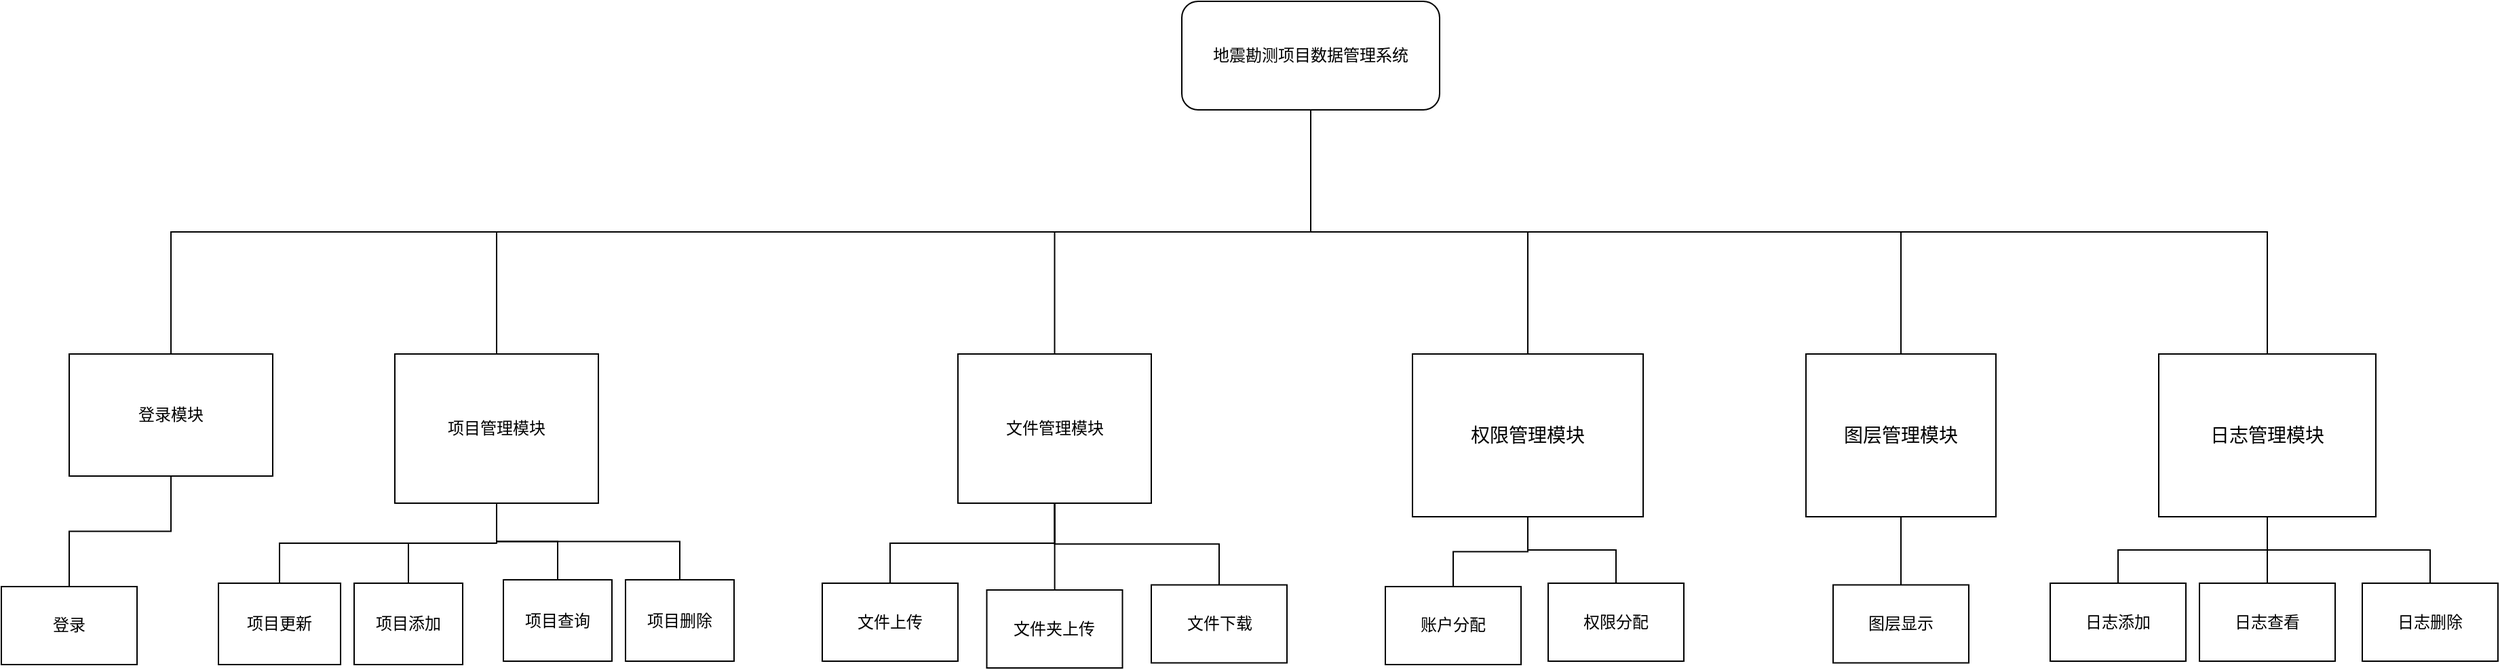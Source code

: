 <mxfile version="17.4.6" type="github">
  <diagram id="NUiRZpOZK513rjNv98Oe" name="Page-1">
    <mxGraphModel dx="2889" dy="1114" grid="1" gridSize="10" guides="1" tooltips="1" connect="1" arrows="1" fold="1" page="1" pageScale="1" pageWidth="827" pageHeight="1169" math="0" shadow="0">
      <root>
        <mxCell id="0" />
        <mxCell id="1" parent="0" />
        <mxCell id="CKlLlHOo31KwwcB37wNu-2" style="edgeStyle=orthogonalEdgeStyle;rounded=0;orthogonalLoop=1;jettySize=auto;html=1;exitX=0.5;exitY=1;exitDx=0;exitDy=0;entryX=0.5;entryY=0;entryDx=0;entryDy=0;endArrow=none;endFill=0;" parent="1" source="MKK4ZT9fQNfWlhLnhhMg-1" target="MKK4ZT9fQNfWlhLnhhMg-8" edge="1">
          <mxGeometry relative="1" as="geometry" />
        </mxCell>
        <mxCell id="CKlLlHOo31KwwcB37wNu-3" style="edgeStyle=orthogonalEdgeStyle;rounded=0;orthogonalLoop=1;jettySize=auto;html=1;exitX=0.5;exitY=1;exitDx=0;exitDy=0;endArrow=none;endFill=0;" parent="1" source="MKK4ZT9fQNfWlhLnhhMg-1" target="MKK4ZT9fQNfWlhLnhhMg-9" edge="1">
          <mxGeometry relative="1" as="geometry" />
        </mxCell>
        <mxCell id="CKlLlHOo31KwwcB37wNu-4" style="edgeStyle=orthogonalEdgeStyle;rounded=0;orthogonalLoop=1;jettySize=auto;html=1;exitX=0.5;exitY=1;exitDx=0;exitDy=0;endArrow=none;endFill=0;" parent="1" source="MKK4ZT9fQNfWlhLnhhMg-1" target="MKK4ZT9fQNfWlhLnhhMg-10" edge="1">
          <mxGeometry relative="1" as="geometry" />
        </mxCell>
        <mxCell id="CKlLlHOo31KwwcB37wNu-5" style="edgeStyle=orthogonalEdgeStyle;rounded=0;orthogonalLoop=1;jettySize=auto;html=1;exitX=0.5;exitY=1;exitDx=0;exitDy=0;endArrow=none;endFill=0;" parent="1" source="MKK4ZT9fQNfWlhLnhhMg-1" target="MKK4ZT9fQNfWlhLnhhMg-12" edge="1">
          <mxGeometry relative="1" as="geometry" />
        </mxCell>
        <mxCell id="CKlLlHOo31KwwcB37wNu-6" style="edgeStyle=orthogonalEdgeStyle;rounded=0;orthogonalLoop=1;jettySize=auto;html=1;exitX=0.5;exitY=1;exitDx=0;exitDy=0;endArrow=none;endFill=0;" parent="1" source="MKK4ZT9fQNfWlhLnhhMg-1" target="MKK4ZT9fQNfWlhLnhhMg-13" edge="1">
          <mxGeometry relative="1" as="geometry" />
        </mxCell>
        <mxCell id="CKlLlHOo31KwwcB37wNu-7" style="edgeStyle=orthogonalEdgeStyle;rounded=0;orthogonalLoop=1;jettySize=auto;html=1;exitX=0.5;exitY=1;exitDx=0;exitDy=0;endArrow=none;endFill=0;" parent="1" source="MKK4ZT9fQNfWlhLnhhMg-1" target="MKK4ZT9fQNfWlhLnhhMg-14" edge="1">
          <mxGeometry relative="1" as="geometry" />
        </mxCell>
        <mxCell id="MKK4ZT9fQNfWlhLnhhMg-1" value="地震勘测项目数据管理系统" style="rounded=1;whiteSpace=wrap;html=1;" parent="1" vertex="1">
          <mxGeometry x="850" y="230" width="190" height="80" as="geometry" />
        </mxCell>
        <mxCell id="dzISkNTtyi5hpE2jeF5Q-2" style="edgeStyle=orthogonalEdgeStyle;rounded=0;orthogonalLoop=1;jettySize=auto;html=1;exitX=0.5;exitY=1;exitDx=0;exitDy=0;endArrow=none;endFill=0;" edge="1" parent="1" source="MKK4ZT9fQNfWlhLnhhMg-8" target="dzISkNTtyi5hpE2jeF5Q-1">
          <mxGeometry relative="1" as="geometry" />
        </mxCell>
        <mxCell id="MKK4ZT9fQNfWlhLnhhMg-8" value="&lt;span&gt;登录模块&lt;/span&gt;" style="rounded=0;whiteSpace=wrap;html=1;" parent="1" vertex="1">
          <mxGeometry x="30" y="490" width="150" height="90" as="geometry" />
        </mxCell>
        <mxCell id="dzISkNTtyi5hpE2jeF5Q-3" style="edgeStyle=orthogonalEdgeStyle;rounded=0;orthogonalLoop=1;jettySize=auto;html=1;endArrow=none;endFill=0;" edge="1" parent="1" source="MKK4ZT9fQNfWlhLnhhMg-9" target="dzISkNTtyi5hpE2jeF5Q-4">
          <mxGeometry relative="1" as="geometry">
            <mxPoint x="370" y="760" as="targetPoint" />
          </mxGeometry>
        </mxCell>
        <mxCell id="dzISkNTtyi5hpE2jeF5Q-8" style="edgeStyle=orthogonalEdgeStyle;rounded=0;orthogonalLoop=1;jettySize=auto;html=1;exitX=0.5;exitY=1;exitDx=0;exitDy=0;endArrow=none;endFill=0;" edge="1" parent="1" source="MKK4ZT9fQNfWlhLnhhMg-9" target="dzISkNTtyi5hpE2jeF5Q-6">
          <mxGeometry relative="1" as="geometry" />
        </mxCell>
        <mxCell id="dzISkNTtyi5hpE2jeF5Q-10" style="edgeStyle=orthogonalEdgeStyle;rounded=0;orthogonalLoop=1;jettySize=auto;html=1;exitX=0.5;exitY=1;exitDx=0;exitDy=0;endArrow=none;endFill=0;" edge="1" parent="1" source="MKK4ZT9fQNfWlhLnhhMg-9" target="dzISkNTtyi5hpE2jeF5Q-7">
          <mxGeometry relative="1" as="geometry" />
        </mxCell>
        <mxCell id="dzISkNTtyi5hpE2jeF5Q-11" style="edgeStyle=orthogonalEdgeStyle;rounded=0;orthogonalLoop=1;jettySize=auto;html=1;endArrow=none;endFill=0;exitX=0.5;exitY=1;exitDx=0;exitDy=0;" edge="1" parent="1" source="MKK4ZT9fQNfWlhLnhhMg-9" target="dzISkNTtyi5hpE2jeF5Q-5">
          <mxGeometry relative="1" as="geometry">
            <mxPoint x="400" y="650" as="targetPoint" />
          </mxGeometry>
        </mxCell>
        <mxCell id="MKK4ZT9fQNfWlhLnhhMg-9" value="项目管理模块" style="rounded=0;whiteSpace=wrap;html=1;" parent="1" vertex="1">
          <mxGeometry x="270" y="490" width="150" height="110" as="geometry" />
        </mxCell>
        <mxCell id="dzISkNTtyi5hpE2jeF5Q-15" style="edgeStyle=orthogonalEdgeStyle;rounded=0;orthogonalLoop=1;jettySize=auto;html=1;exitX=0.5;exitY=1;exitDx=0;exitDy=0;endArrow=none;endFill=0;" edge="1" parent="1" source="MKK4ZT9fQNfWlhLnhhMg-10" target="dzISkNTtyi5hpE2jeF5Q-12">
          <mxGeometry relative="1" as="geometry" />
        </mxCell>
        <mxCell id="dzISkNTtyi5hpE2jeF5Q-20" style="edgeStyle=orthogonalEdgeStyle;rounded=0;orthogonalLoop=1;jettySize=auto;html=1;exitX=0.5;exitY=1;exitDx=0;exitDy=0;entryX=0.5;entryY=0;entryDx=0;entryDy=0;endArrow=none;endFill=0;" edge="1" parent="1" source="MKK4ZT9fQNfWlhLnhhMg-10" target="dzISkNTtyi5hpE2jeF5Q-13">
          <mxGeometry relative="1" as="geometry" />
        </mxCell>
        <mxCell id="MKK4ZT9fQNfWlhLnhhMg-10" value="文件管理模块" style="rounded=0;whiteSpace=wrap;html=1;" parent="1" vertex="1">
          <mxGeometry x="685" y="490" width="142.5" height="110" as="geometry" />
        </mxCell>
        <mxCell id="dzISkNTtyi5hpE2jeF5Q-23" value="" style="edgeStyle=orthogonalEdgeStyle;rounded=0;orthogonalLoop=1;jettySize=auto;html=1;endArrow=none;endFill=0;" edge="1" parent="1" source="MKK4ZT9fQNfWlhLnhhMg-12" target="dzISkNTtyi5hpE2jeF5Q-21">
          <mxGeometry relative="1" as="geometry" />
        </mxCell>
        <mxCell id="dzISkNTtyi5hpE2jeF5Q-24" style="edgeStyle=orthogonalEdgeStyle;rounded=0;orthogonalLoop=1;jettySize=auto;html=1;exitX=0.5;exitY=1;exitDx=0;exitDy=0;entryX=0.5;entryY=0;entryDx=0;entryDy=0;endArrow=none;endFill=0;" edge="1" parent="1" source="MKK4ZT9fQNfWlhLnhhMg-12" target="dzISkNTtyi5hpE2jeF5Q-22">
          <mxGeometry relative="1" as="geometry" />
        </mxCell>
        <mxCell id="MKK4ZT9fQNfWlhLnhhMg-12" value="&lt;span style=&quot;font-size: 14px&quot;&gt;权限管理模块&lt;/span&gt;" style="rounded=0;whiteSpace=wrap;html=1;" parent="1" vertex="1">
          <mxGeometry x="1020" y="490" width="170" height="120" as="geometry" />
        </mxCell>
        <mxCell id="dzISkNTtyi5hpE2jeF5Q-26" value="" style="edgeStyle=orthogonalEdgeStyle;rounded=0;orthogonalLoop=1;jettySize=auto;html=1;endArrow=none;endFill=0;" edge="1" parent="1" source="MKK4ZT9fQNfWlhLnhhMg-13" target="dzISkNTtyi5hpE2jeF5Q-25">
          <mxGeometry relative="1" as="geometry" />
        </mxCell>
        <mxCell id="MKK4ZT9fQNfWlhLnhhMg-13" value="&lt;span style=&quot;font-size: 14px&quot;&gt;图层管理模块&lt;/span&gt;" style="rounded=0;whiteSpace=wrap;html=1;" parent="1" vertex="1">
          <mxGeometry x="1310" y="490" width="140" height="120" as="geometry" />
        </mxCell>
        <mxCell id="dzISkNTtyi5hpE2jeF5Q-30" style="edgeStyle=orthogonalEdgeStyle;rounded=0;orthogonalLoop=1;jettySize=auto;html=1;exitX=0.5;exitY=1;exitDx=0;exitDy=0;endArrow=none;endFill=0;" edge="1" parent="1" source="MKK4ZT9fQNfWlhLnhhMg-14" target="dzISkNTtyi5hpE2jeF5Q-29">
          <mxGeometry relative="1" as="geometry" />
        </mxCell>
        <mxCell id="dzISkNTtyi5hpE2jeF5Q-31" style="edgeStyle=orthogonalEdgeStyle;rounded=0;orthogonalLoop=1;jettySize=auto;html=1;exitX=0.5;exitY=1;exitDx=0;exitDy=0;endArrow=none;endFill=0;" edge="1" parent="1" source="MKK4ZT9fQNfWlhLnhhMg-14" target="dzISkNTtyi5hpE2jeF5Q-32">
          <mxGeometry relative="1" as="geometry">
            <mxPoint x="1730" y="660" as="targetPoint" />
          </mxGeometry>
        </mxCell>
        <mxCell id="dzISkNTtyi5hpE2jeF5Q-34" style="edgeStyle=orthogonalEdgeStyle;rounded=0;orthogonalLoop=1;jettySize=auto;html=1;exitX=0.5;exitY=1;exitDx=0;exitDy=0;entryX=0.5;entryY=0;entryDx=0;entryDy=0;endArrow=none;endFill=0;" edge="1" parent="1" source="MKK4ZT9fQNfWlhLnhhMg-14" target="dzISkNTtyi5hpE2jeF5Q-27">
          <mxGeometry relative="1" as="geometry" />
        </mxCell>
        <mxCell id="MKK4ZT9fQNfWlhLnhhMg-14" value="&lt;span style=&quot;font-size: 14px&quot;&gt;日志管理模块&lt;/span&gt;" style="rounded=0;whiteSpace=wrap;html=1;" parent="1" vertex="1">
          <mxGeometry x="1570" y="490" width="160" height="120" as="geometry" />
        </mxCell>
        <mxCell id="dzISkNTtyi5hpE2jeF5Q-1" value="登录" style="rounded=0;whiteSpace=wrap;html=1;" vertex="1" parent="1">
          <mxGeometry x="-20" y="661.5" width="100" height="57.5" as="geometry" />
        </mxCell>
        <mxCell id="dzISkNTtyi5hpE2jeF5Q-4" value="项目添加" style="rounded=0;whiteSpace=wrap;html=1;" vertex="1" parent="1">
          <mxGeometry x="240" y="659" width="80" height="60" as="geometry" />
        </mxCell>
        <mxCell id="dzISkNTtyi5hpE2jeF5Q-5" value="项目删除&lt;span style=&quot;color: rgba(0 , 0 , 0 , 0) ; font-family: monospace ; font-size: 0px&quot;&gt;%3CmxGraphModel%3E%3Croot%3E%3CmxCell%20id%3D%220%22%2F%3E%3CmxCell%20id%3D%221%22%20parent%3D%220%22%2F%3E%3CmxCell%20id%3D%222%22%20value%3D%22%E9%A1%B9%E7%9B%AE%E6%B7%BB%E5%8A%A0%22%20style%3D%22rounded%3D0%3BwhiteSpace%3Dwrap%3Bhtml%3D1%3B%22%20vertex%3D%221%22%20parent%3D%221%22%3E%3CmxGeometry%20x%3D%22270%22%20y%3D%22760%22%20width%3D%2280%22%20height%3D%2260%22%20as%3D%22geometry%22%2F%3E%3C%2FmxCell%3E%3C%2Froot%3E%3C%2FmxGraphModel%3E&lt;/span&gt;" style="rounded=0;whiteSpace=wrap;html=1;" vertex="1" parent="1">
          <mxGeometry x="440" y="656.5" width="80" height="60" as="geometry" />
        </mxCell>
        <mxCell id="dzISkNTtyi5hpE2jeF5Q-6" value="项目查询" style="rounded=0;whiteSpace=wrap;html=1;" vertex="1" parent="1">
          <mxGeometry x="350" y="656.5" width="80" height="60" as="geometry" />
        </mxCell>
        <mxCell id="dzISkNTtyi5hpE2jeF5Q-7" value="项目更新" style="rounded=0;whiteSpace=wrap;html=1;" vertex="1" parent="1">
          <mxGeometry x="140" y="659" width="90" height="60" as="geometry" />
        </mxCell>
        <mxCell id="dzISkNTtyi5hpE2jeF5Q-12" value="文件上传" style="rounded=0;whiteSpace=wrap;html=1;" vertex="1" parent="1">
          <mxGeometry x="585" y="659" width="100" height="57.5" as="geometry" />
        </mxCell>
        <mxCell id="dzISkNTtyi5hpE2jeF5Q-13" value="文件下载" style="rounded=0;whiteSpace=wrap;html=1;" vertex="1" parent="1">
          <mxGeometry x="827.5" y="660.25" width="100" height="57.5" as="geometry" />
        </mxCell>
        <mxCell id="dzISkNTtyi5hpE2jeF5Q-19" value="" style="edgeStyle=orthogonalEdgeStyle;rounded=0;orthogonalLoop=1;jettySize=auto;html=1;endArrow=none;endFill=0;" edge="1" parent="1" source="dzISkNTtyi5hpE2jeF5Q-14" target="MKK4ZT9fQNfWlhLnhhMg-10">
          <mxGeometry relative="1" as="geometry" />
        </mxCell>
        <mxCell id="dzISkNTtyi5hpE2jeF5Q-14" value="文件夹上传" style="rounded=0;whiteSpace=wrap;html=1;" vertex="1" parent="1">
          <mxGeometry x="706.25" y="664" width="100" height="57.5" as="geometry" />
        </mxCell>
        <mxCell id="dzISkNTtyi5hpE2jeF5Q-21" value="账户分配" style="rounded=0;whiteSpace=wrap;html=1;" vertex="1" parent="1">
          <mxGeometry x="1000" y="661.5" width="100" height="57.5" as="geometry" />
        </mxCell>
        <mxCell id="dzISkNTtyi5hpE2jeF5Q-22" value="权限分配" style="rounded=0;whiteSpace=wrap;html=1;" vertex="1" parent="1">
          <mxGeometry x="1120" y="659" width="100" height="57.5" as="geometry" />
        </mxCell>
        <mxCell id="dzISkNTtyi5hpE2jeF5Q-25" value="图层显示" style="rounded=0;whiteSpace=wrap;html=1;" vertex="1" parent="1">
          <mxGeometry x="1330" y="660.25" width="100" height="57.5" as="geometry" />
        </mxCell>
        <mxCell id="dzISkNTtyi5hpE2jeF5Q-27" value="日志添加" style="rounded=0;whiteSpace=wrap;html=1;" vertex="1" parent="1">
          <mxGeometry x="1490" y="659" width="100" height="57.5" as="geometry" />
        </mxCell>
        <mxCell id="dzISkNTtyi5hpE2jeF5Q-29" value="日志查看" style="rounded=0;whiteSpace=wrap;html=1;" vertex="1" parent="1">
          <mxGeometry x="1600" y="659" width="100" height="57.5" as="geometry" />
        </mxCell>
        <mxCell id="dzISkNTtyi5hpE2jeF5Q-32" value="日志删除" style="rounded=0;whiteSpace=wrap;html=1;" vertex="1" parent="1">
          <mxGeometry x="1720" y="659" width="100" height="57.5" as="geometry" />
        </mxCell>
      </root>
    </mxGraphModel>
  </diagram>
</mxfile>
